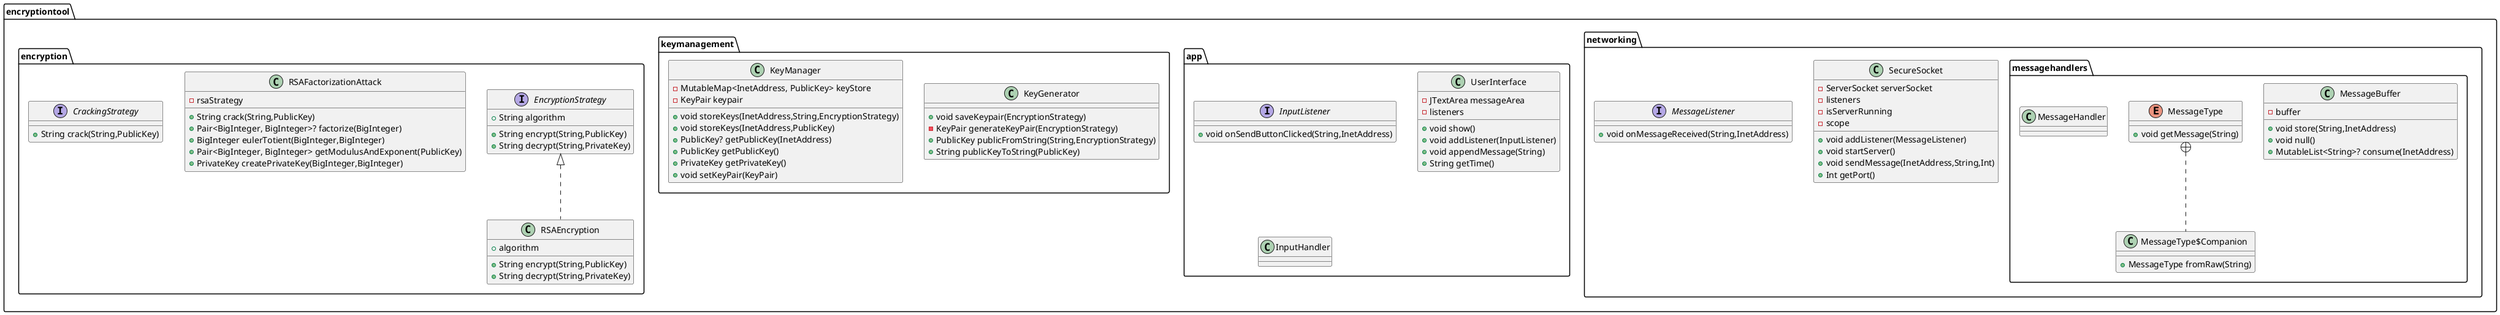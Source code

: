@startuml
class encryptiontool.networking.messagehandlers.MessageBuffer {
-  buffer
+ void store(String,InetAddress)
+ void null()
+ MutableList<String>? consume(InetAddress)
}


interface encryptiontool.app.InputListener {
+ void onSendButtonClicked(String,InetAddress)
}

class encryptiontool.networking.messagehandlers.MessageType$Companion {
+ MessageType fromRaw(String)
}

enum encryptiontool.networking.messagehandlers.MessageType {
+ void getMessage(String)
}

class encryptiontool.keymanagement.KeyGenerator {
+ void saveKeypair(EncryptionStrategy)
- KeyPair generateKeyPair(EncryptionStrategy)
+ PublicKey publicFromString(String,EncryptionStrategy)
+ String publicKeyToString(PublicKey)
}

class encryptiontool.app.UserInterface {
- JTextArea messageArea
-  listeners
+ void show()
+ void addListener(InputListener)
+ void appendMessage(String)
+ String getTime()
}


class encryptiontool.networking.SecureSocket {
- ServerSocket serverSocket
-  listeners
-  isServerRunning
-  scope
+ void addListener(MessageListener)
+ void startServer()
+ void sendMessage(InetAddress,String,Int)
+ Int getPort()
}


class encryptiontool.keymanagement.KeyManager {
- MutableMap<InetAddress, PublicKey> keyStore
- KeyPair keypair
+ void storeKeys(InetAddress,String,EncryptionStrategy)
+ void storeKeys(InetAddress,PublicKey)
+ PublicKey? getPublicKey(InetAddress)
+ PublicKey getPublicKey()
+ PrivateKey getPrivateKey()
+ void setKeyPair(KeyPair)
}


interface encryptiontool.networking.MessageListener {
+ void onMessageReceived(String,InetAddress)
}

interface encryptiontool.encryption.EncryptionStrategy {
+ String algorithm
+ String encrypt(String,PublicKey)
+ String decrypt(String,PrivateKey)
}


class encryptiontool.encryption.RSAEncryption {
+  algorithm
+ String encrypt(String,PublicKey)
+ String decrypt(String,PrivateKey)
}


class encryptiontool.app.InputHandler {
}
class encryptiontool.networking.messagehandlers.MessageHandler {
}
class encryptiontool.encryption.RSAFactorizationAttack {
-  rsaStrategy
+ String crack(String,PublicKey)
+ Pair<BigInteger, BigInteger>? factorize(BigInteger)
+ BigInteger eulerTotient(BigInteger,BigInteger)
+ Pair<BigInteger, BigInteger> getModulusAndExponent(PublicKey)
+ PrivateKey createPrivateKey(BigInteger,BigInteger)
}


interface encryptiontool.encryption.CrackingStrategy {
+ String crack(String,PublicKey)
}



encryptiontool.networking.messagehandlers.MessageType +.. encryptiontool.networking.messagehandlers.MessageType$Companion
encryptiontool.encryption.EncryptionStrategy <|.. encryptiontool.encryption.RSAEncryption
@enduml